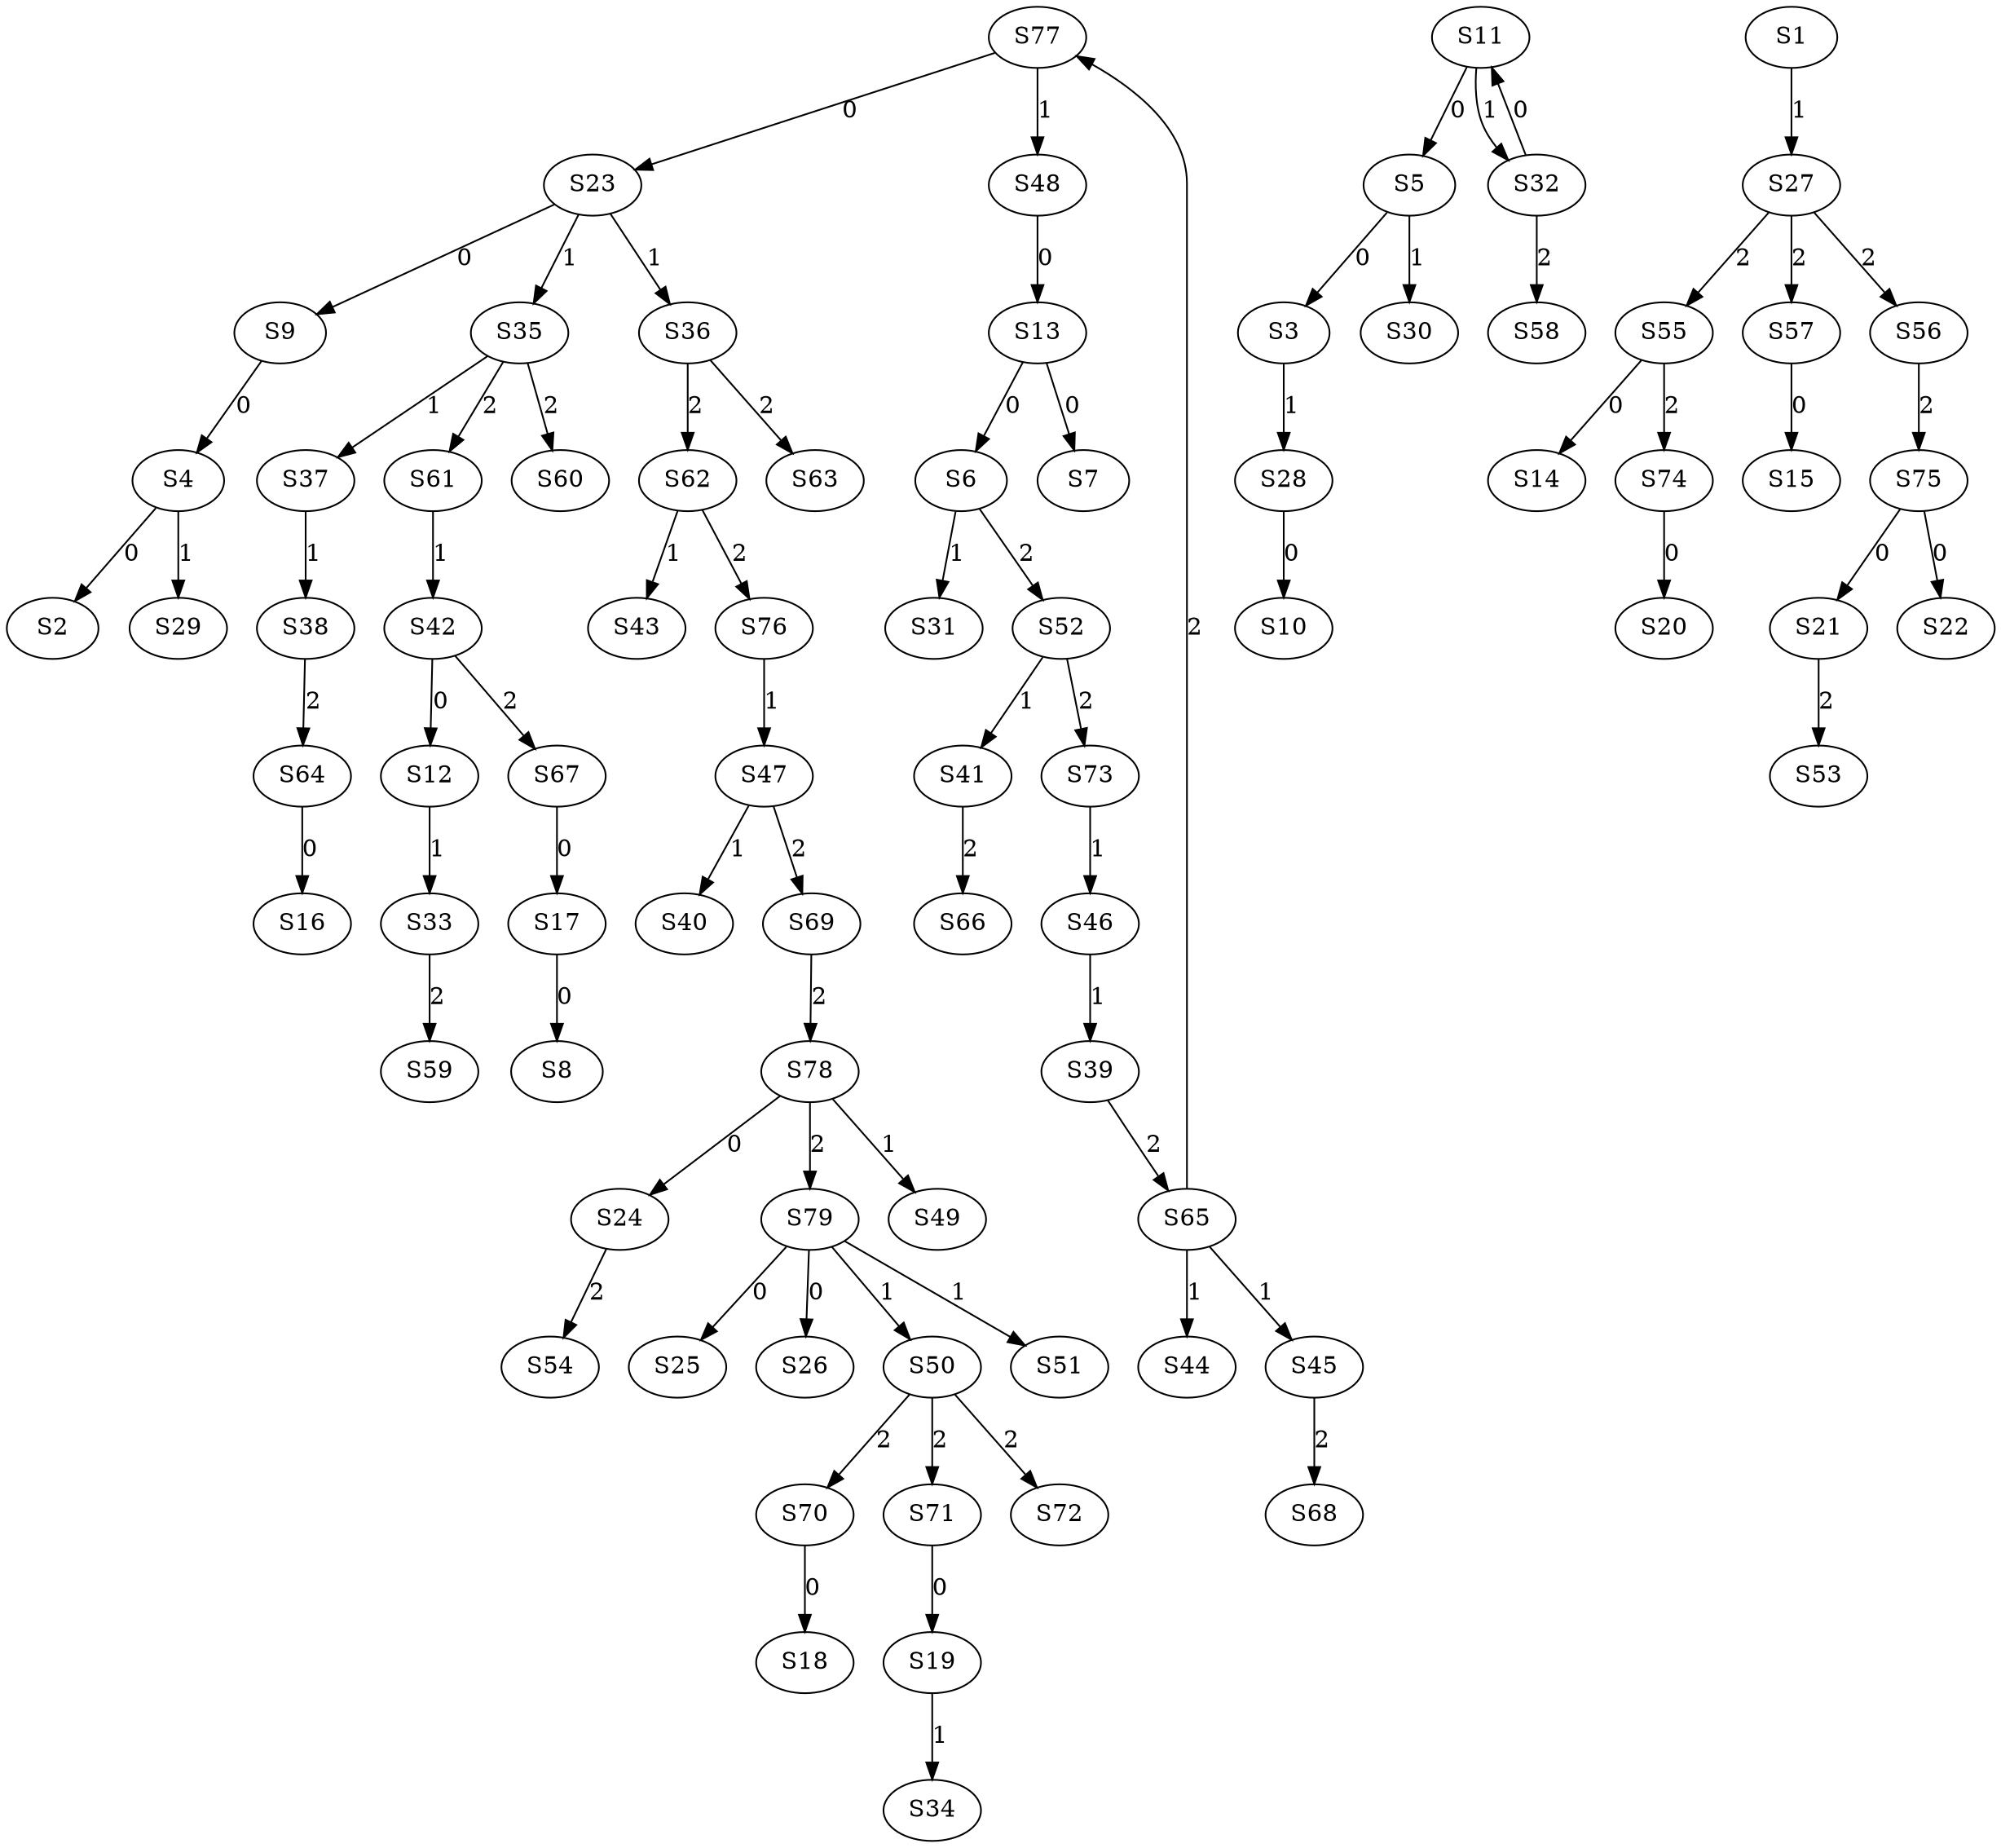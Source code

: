strict digraph {
	S4 -> S2 [ label = 0 ];
	S5 -> S3 [ label = 0 ];
	S9 -> S4 [ label = 0 ];
	S11 -> S5 [ label = 0 ];
	S13 -> S6 [ label = 0 ];
	S13 -> S7 [ label = 0 ];
	S17 -> S8 [ label = 0 ];
	S23 -> S9 [ label = 0 ];
	S28 -> S10 [ label = 0 ];
	S32 -> S11 [ label = 0 ];
	S42 -> S12 [ label = 0 ];
	S48 -> S13 [ label = 0 ];
	S55 -> S14 [ label = 0 ];
	S57 -> S15 [ label = 0 ];
	S64 -> S16 [ label = 0 ];
	S67 -> S17 [ label = 0 ];
	S70 -> S18 [ label = 0 ];
	S71 -> S19 [ label = 0 ];
	S74 -> S20 [ label = 0 ];
	S75 -> S21 [ label = 0 ];
	S75 -> S22 [ label = 0 ];
	S77 -> S23 [ label = 0 ];
	S78 -> S24 [ label = 0 ];
	S79 -> S25 [ label = 0 ];
	S79 -> S26 [ label = 0 ];
	S1 -> S27 [ label = 1 ];
	S3 -> S28 [ label = 1 ];
	S4 -> S29 [ label = 1 ];
	S5 -> S30 [ label = 1 ];
	S6 -> S31 [ label = 1 ];
	S11 -> S32 [ label = 1 ];
	S12 -> S33 [ label = 1 ];
	S19 -> S34 [ label = 1 ];
	S23 -> S35 [ label = 1 ];
	S23 -> S36 [ label = 1 ];
	S35 -> S37 [ label = 1 ];
	S37 -> S38 [ label = 1 ];
	S46 -> S39 [ label = 1 ];
	S47 -> S40 [ label = 1 ];
	S52 -> S41 [ label = 1 ];
	S61 -> S42 [ label = 1 ];
	S62 -> S43 [ label = 1 ];
	S65 -> S44 [ label = 1 ];
	S65 -> S45 [ label = 1 ];
	S73 -> S46 [ label = 1 ];
	S76 -> S47 [ label = 1 ];
	S77 -> S48 [ label = 1 ];
	S78 -> S49 [ label = 1 ];
	S79 -> S50 [ label = 1 ];
	S79 -> S51 [ label = 1 ];
	S6 -> S52 [ label = 2 ];
	S21 -> S53 [ label = 2 ];
	S24 -> S54 [ label = 2 ];
	S27 -> S55 [ label = 2 ];
	S27 -> S56 [ label = 2 ];
	S27 -> S57 [ label = 2 ];
	S32 -> S58 [ label = 2 ];
	S33 -> S59 [ label = 2 ];
	S35 -> S60 [ label = 2 ];
	S35 -> S61 [ label = 2 ];
	S36 -> S62 [ label = 2 ];
	S36 -> S63 [ label = 2 ];
	S38 -> S64 [ label = 2 ];
	S39 -> S65 [ label = 2 ];
	S41 -> S66 [ label = 2 ];
	S42 -> S67 [ label = 2 ];
	S45 -> S68 [ label = 2 ];
	S47 -> S69 [ label = 2 ];
	S50 -> S70 [ label = 2 ];
	S50 -> S71 [ label = 2 ];
	S50 -> S72 [ label = 2 ];
	S52 -> S73 [ label = 2 ];
	S55 -> S74 [ label = 2 ];
	S56 -> S75 [ label = 2 ];
	S62 -> S76 [ label = 2 ];
	S65 -> S77 [ label = 2 ];
	S69 -> S78 [ label = 2 ];
	S78 -> S79 [ label = 2 ];
}